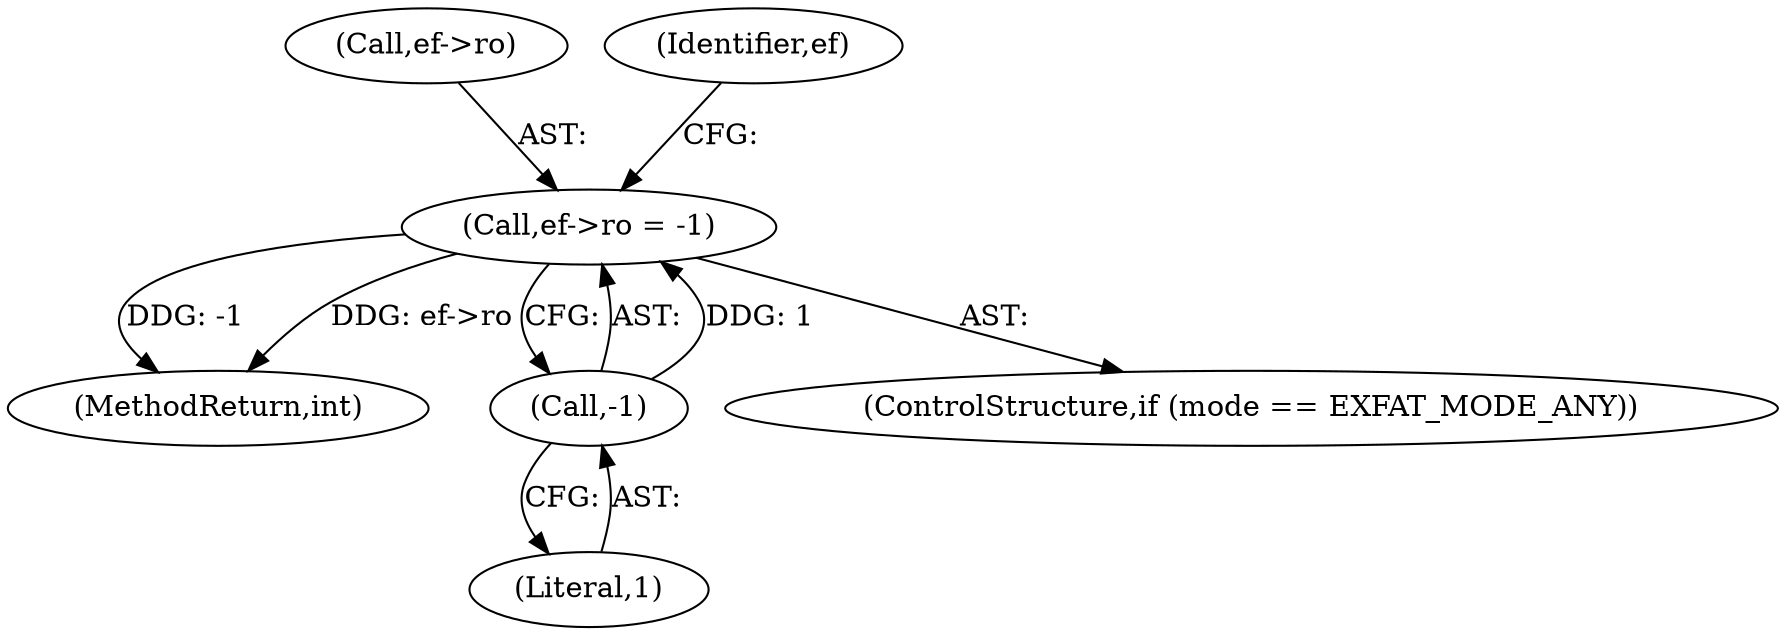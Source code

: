 digraph "0_exfat_2e86ae5f81da11f11673d0546efb525af02b7786@pointer" {
"1000169" [label="(Call,ef->ro = -1)"];
"1000173" [label="(Call,-1)"];
"1000169" [label="(Call,ef->ro = -1)"];
"1000170" [label="(Call,ef->ro)"];
"1000705" [label="(MethodReturn,int)"];
"1000173" [label="(Call,-1)"];
"1000174" [label="(Literal,1)"];
"1000165" [label="(ControlStructure,if (mode == EXFAT_MODE_ANY))"];
"1000183" [label="(Identifier,ef)"];
"1000169" -> "1000165"  [label="AST: "];
"1000169" -> "1000173"  [label="CFG: "];
"1000170" -> "1000169"  [label="AST: "];
"1000173" -> "1000169"  [label="AST: "];
"1000183" -> "1000169"  [label="CFG: "];
"1000169" -> "1000705"  [label="DDG: -1"];
"1000169" -> "1000705"  [label="DDG: ef->ro"];
"1000173" -> "1000169"  [label="DDG: 1"];
"1000173" -> "1000174"  [label="CFG: "];
"1000174" -> "1000173"  [label="AST: "];
}
